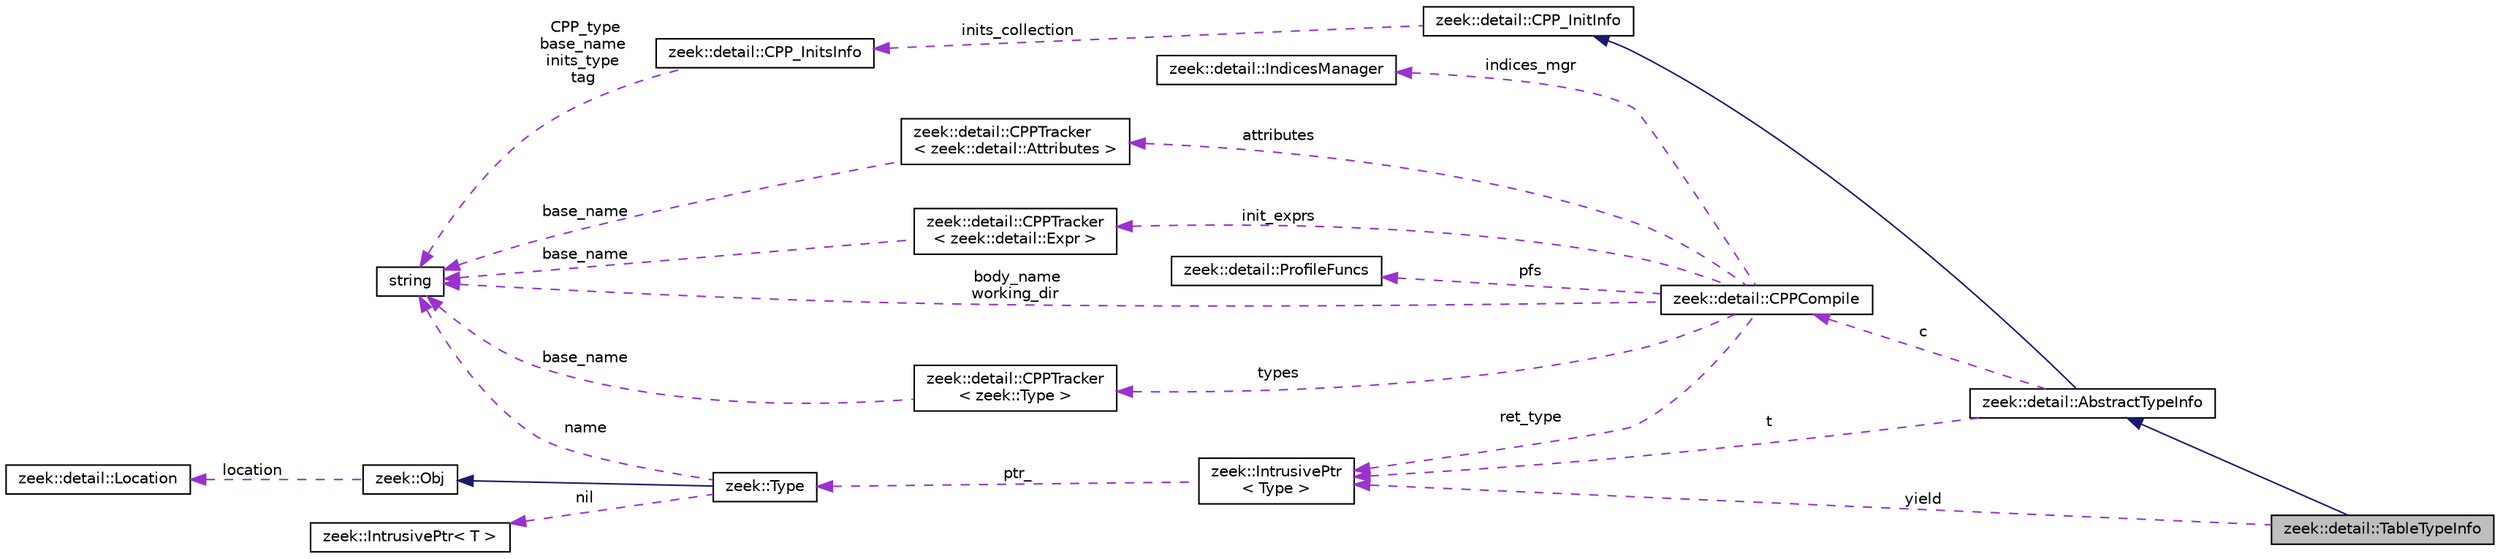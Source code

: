 digraph "zeek::detail::TableTypeInfo"
{
 // LATEX_PDF_SIZE
  edge [fontname="Helvetica",fontsize="10",labelfontname="Helvetica",labelfontsize="10"];
  node [fontname="Helvetica",fontsize="10",shape=record];
  rankdir="LR";
  Node1 [label="zeek::detail::TableTypeInfo",height=0.2,width=0.4,color="black", fillcolor="grey75", style="filled", fontcolor="black",tooltip=" "];
  Node2 -> Node1 [dir="back",color="midnightblue",fontsize="10",style="solid",fontname="Helvetica"];
  Node2 [label="zeek::detail::AbstractTypeInfo",height=0.2,width=0.4,color="black", fillcolor="white", style="filled",URL="$db/db0/classzeek_1_1detail_1_1AbstractTypeInfo.html",tooltip=" "];
  Node3 -> Node2 [dir="back",color="midnightblue",fontsize="10",style="solid",fontname="Helvetica"];
  Node3 [label="zeek::detail::CPP_InitInfo",height=0.2,width=0.4,color="black", fillcolor="white", style="filled",URL="$de/dd6/classzeek_1_1detail_1_1CPP__InitInfo.html",tooltip=" "];
  Node4 -> Node3 [dir="back",color="darkorchid3",fontsize="10",style="dashed",label=" inits_collection" ,fontname="Helvetica"];
  Node4 [label="zeek::detail::CPP_InitsInfo",height=0.2,width=0.4,color="black", fillcolor="white", style="filled",URL="$d4/d31/classzeek_1_1detail_1_1CPP__InitsInfo.html",tooltip=" "];
  Node5 -> Node4 [dir="back",color="darkorchid3",fontsize="10",style="dashed",label=" CPP_type\nbase_name\ninits_type\ntag" ,fontname="Helvetica"];
  Node5 [label="string",height=0.2,width=0.4,color="black", fillcolor="white", style="filled",tooltip=" "];
  Node6 -> Node2 [dir="back",color="darkorchid3",fontsize="10",style="dashed",label=" c" ,fontname="Helvetica"];
  Node6 [label="zeek::detail::CPPCompile",height=0.2,width=0.4,color="black", fillcolor="white", style="filled",URL="$de/d9b/classzeek_1_1detail_1_1CPPCompile.html",tooltip=" "];
  Node7 -> Node6 [dir="back",color="darkorchid3",fontsize="10",style="dashed",label=" pfs" ,fontname="Helvetica"];
  Node7 [label="zeek::detail::ProfileFuncs",height=0.2,width=0.4,color="black", fillcolor="white", style="filled",URL="$d7/d54/classzeek_1_1detail_1_1ProfileFuncs.html",tooltip=" "];
  Node5 -> Node6 [dir="back",color="darkorchid3",fontsize="10",style="dashed",label=" body_name\nworking_dir" ,fontname="Helvetica"];
  Node8 -> Node6 [dir="back",color="darkorchid3",fontsize="10",style="dashed",label=" ret_type" ,fontname="Helvetica"];
  Node8 [label="zeek::IntrusivePtr\l\< Type \>",height=0.2,width=0.4,color="black", fillcolor="white", style="filled",URL="$d6/dba/classzeek_1_1IntrusivePtr.html",tooltip=" "];
  Node9 -> Node8 [dir="back",color="darkorchid3",fontsize="10",style="dashed",label=" ptr_" ,fontname="Helvetica"];
  Node9 [label="zeek::Type",height=0.2,width=0.4,color="black", fillcolor="white", style="filled",URL="$d0/d4f/classzeek_1_1Type.html",tooltip=" "];
  Node10 -> Node9 [dir="back",color="midnightblue",fontsize="10",style="solid",fontname="Helvetica"];
  Node10 [label="zeek::Obj",height=0.2,width=0.4,color="black", fillcolor="white", style="filled",URL="$dd/df1/classzeek_1_1Obj.html",tooltip=" "];
  Node11 -> Node10 [dir="back",color="darkorchid3",fontsize="10",style="dashed",label=" location" ,fontname="Helvetica"];
  Node11 [label="zeek::detail::Location",height=0.2,width=0.4,color="black", fillcolor="white", style="filled",URL="$d5/d1d/classzeek_1_1detail_1_1Location.html",tooltip=" "];
  Node12 -> Node9 [dir="back",color="darkorchid3",fontsize="10",style="dashed",label=" nil" ,fontname="Helvetica"];
  Node12 [label="zeek::IntrusivePtr\< T \>",height=0.2,width=0.4,color="black", fillcolor="white", style="filled",URL="$d6/dba/classzeek_1_1IntrusivePtr.html",tooltip=" "];
  Node5 -> Node9 [dir="back",color="darkorchid3",fontsize="10",style="dashed",label=" name" ,fontname="Helvetica"];
  Node13 -> Node6 [dir="back",color="darkorchid3",fontsize="10",style="dashed",label=" indices_mgr" ,fontname="Helvetica"];
  Node13 [label="zeek::detail::IndicesManager",height=0.2,width=0.4,color="black", fillcolor="white", style="filled",URL="$db/d2f/classzeek_1_1detail_1_1IndicesManager.html",tooltip=" "];
  Node14 -> Node6 [dir="back",color="darkorchid3",fontsize="10",style="dashed",label=" types" ,fontname="Helvetica"];
  Node14 [label="zeek::detail::CPPTracker\l\< zeek::Type \>",height=0.2,width=0.4,color="black", fillcolor="white", style="filled",URL="$d7/de9/classzeek_1_1detail_1_1CPPTracker.html",tooltip=" "];
  Node5 -> Node14 [dir="back",color="darkorchid3",fontsize="10",style="dashed",label=" base_name" ,fontname="Helvetica"];
  Node15 -> Node6 [dir="back",color="darkorchid3",fontsize="10",style="dashed",label=" attributes" ,fontname="Helvetica"];
  Node15 [label="zeek::detail::CPPTracker\l\< zeek::detail::Attributes \>",height=0.2,width=0.4,color="black", fillcolor="white", style="filled",URL="$d7/de9/classzeek_1_1detail_1_1CPPTracker.html",tooltip=" "];
  Node5 -> Node15 [dir="back",color="darkorchid3",fontsize="10",style="dashed",label=" base_name" ,fontname="Helvetica"];
  Node16 -> Node6 [dir="back",color="darkorchid3",fontsize="10",style="dashed",label=" init_exprs" ,fontname="Helvetica"];
  Node16 [label="zeek::detail::CPPTracker\l\< zeek::detail::Expr \>",height=0.2,width=0.4,color="black", fillcolor="white", style="filled",URL="$d7/de9/classzeek_1_1detail_1_1CPPTracker.html",tooltip=" "];
  Node5 -> Node16 [dir="back",color="darkorchid3",fontsize="10",style="dashed",label=" base_name" ,fontname="Helvetica"];
  Node8 -> Node2 [dir="back",color="darkorchid3",fontsize="10",style="dashed",label=" t" ,fontname="Helvetica"];
  Node8 -> Node1 [dir="back",color="darkorchid3",fontsize="10",style="dashed",label=" yield" ,fontname="Helvetica"];
}
